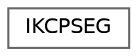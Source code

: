 digraph "类继承关系图"
{
 // LATEX_PDF_SIZE
  bgcolor="transparent";
  edge [fontname=Helvetica,fontsize=10,labelfontname=Helvetica,labelfontsize=10];
  node [fontname=Helvetica,fontsize=10,shape=box,height=0.2,width=0.4];
  rankdir="LR";
  Node0 [id="Node000000",label="IKCPSEG",height=0.2,width=0.4,color="grey40", fillcolor="white", style="filled",URL="$struct_i_k_c_p_s_e_g.html",tooltip=" "];
}
